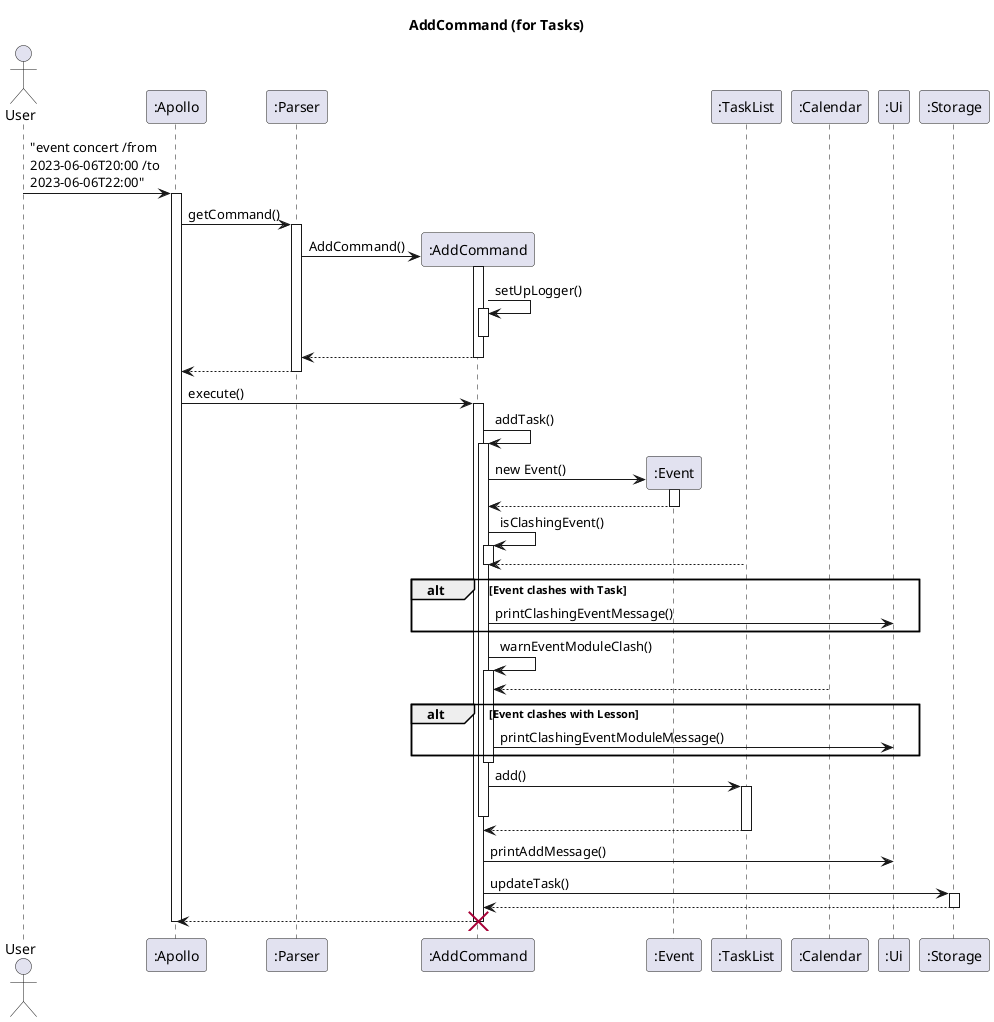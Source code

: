 @startuml
'https://plantuml.com/sequence-diagram

skinparam maxMessageSize 150

title AddCommand (for Tasks)

actor User
participant ":Apollo" as Apollo
participant ":Parser" as Parser
participant ":AddCommand" as add
participant ":Event" as Event
participant ":TaskList" as TaskList
participant ":Calendar" as Calendar
participant ":Ui" as Ui
participant ":Storage" as Storage

User -> Apollo : "event concert /from 2023-06-06T20:00 /to 2023-06-06T22:00"
activate Apollo
Apollo -> Parser : getCommand()
activate Parser
Parser -> add** : AddCommand()
add++
add -> add ++ : setUpLogger()
add--
return
return

Apollo -> add : execute()
activate add
add -> add++ : addTask()
add -> Event** : new Event()
Event++
return
add -> add++ : isClashingEvent()
TaskList --> add
add--
alt Event clashes with Task
add -> Ui : printClashingEventMessage()
end
add -> add++ : warnEventModuleClash()
Calendar --> add
alt Event clashes with Lesson
add -> Ui : printClashingEventModuleMessage()
end
add--
add -> TaskList++ : add()
add--
add <-- TaskList--

add -> Ui : printAddMessage()
add -> Storage ++ : updateTask()
return
return
destroy add
Apollo--
@enduml